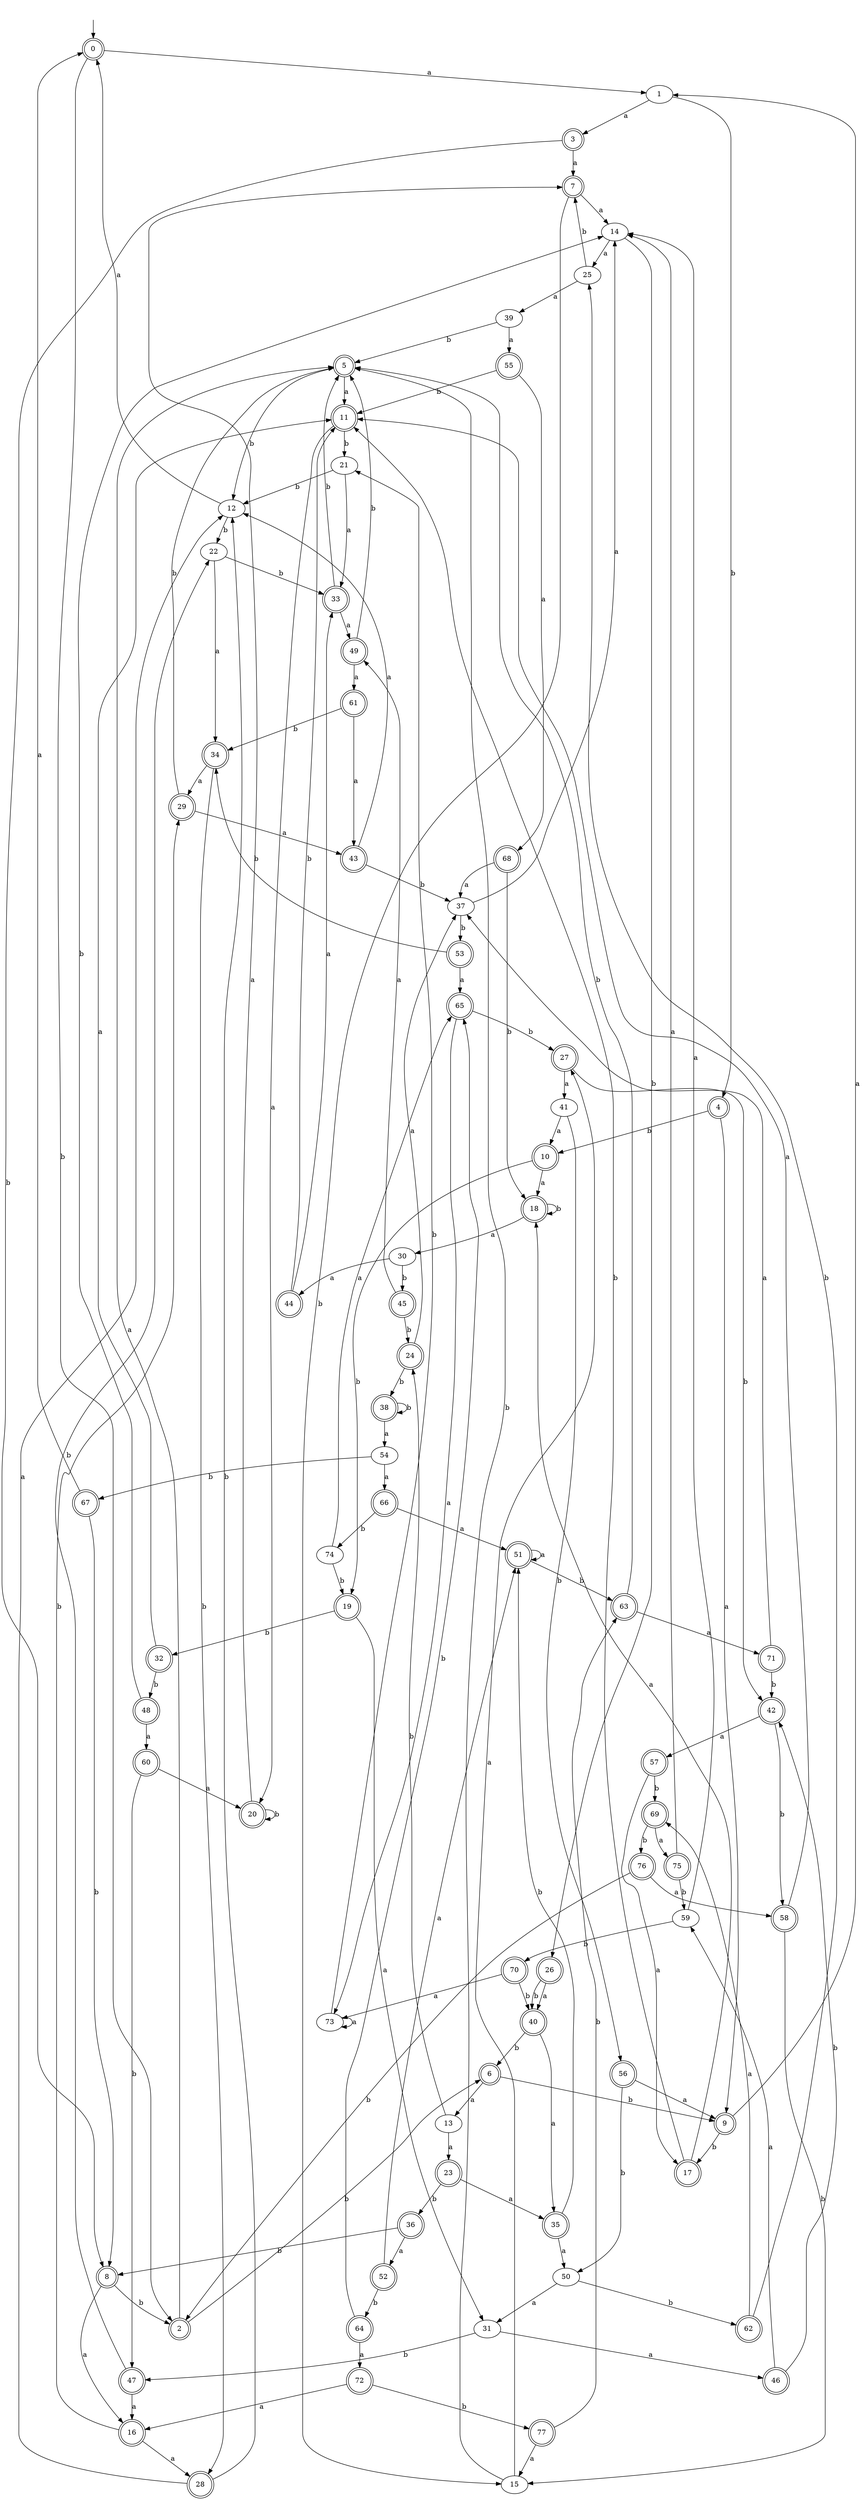 digraph RandomDFA {
  __start0 [label="", shape=none];
  __start0 -> 0 [label=""];
  0 [shape=circle] [shape=doublecircle]
  0 -> 1 [label="a"]
  0 -> 2 [label="b"]
  1
  1 -> 3 [label="a"]
  1 -> 4 [label="b"]
  2 [shape=doublecircle]
  2 -> 5 [label="a"]
  2 -> 6 [label="b"]
  3 [shape=doublecircle]
  3 -> 7 [label="a"]
  3 -> 8 [label="b"]
  4 [shape=doublecircle]
  4 -> 9 [label="a"]
  4 -> 10 [label="b"]
  5 [shape=doublecircle]
  5 -> 11 [label="a"]
  5 -> 12 [label="b"]
  6 [shape=doublecircle]
  6 -> 13 [label="a"]
  6 -> 9 [label="b"]
  7 [shape=doublecircle]
  7 -> 14 [label="a"]
  7 -> 15 [label="b"]
  8 [shape=doublecircle]
  8 -> 16 [label="a"]
  8 -> 2 [label="b"]
  9 [shape=doublecircle]
  9 -> 1 [label="a"]
  9 -> 17 [label="b"]
  10 [shape=doublecircle]
  10 -> 18 [label="a"]
  10 -> 19 [label="b"]
  11 [shape=doublecircle]
  11 -> 20 [label="a"]
  11 -> 21 [label="b"]
  12
  12 -> 0 [label="a"]
  12 -> 22 [label="b"]
  13
  13 -> 23 [label="a"]
  13 -> 24 [label="b"]
  14
  14 -> 25 [label="a"]
  14 -> 26 [label="b"]
  15
  15 -> 27 [label="a"]
  15 -> 5 [label="b"]
  16 [shape=doublecircle]
  16 -> 28 [label="a"]
  16 -> 29 [label="b"]
  17 [shape=doublecircle]
  17 -> 18 [label="a"]
  17 -> 11 [label="b"]
  18 [shape=doublecircle]
  18 -> 30 [label="a"]
  18 -> 18 [label="b"]
  19 [shape=doublecircle]
  19 -> 31 [label="a"]
  19 -> 32 [label="b"]
  20 [shape=doublecircle]
  20 -> 7 [label="a"]
  20 -> 20 [label="b"]
  21
  21 -> 33 [label="a"]
  21 -> 12 [label="b"]
  22
  22 -> 34 [label="a"]
  22 -> 33 [label="b"]
  23 [shape=doublecircle]
  23 -> 35 [label="a"]
  23 -> 36 [label="b"]
  24 [shape=doublecircle]
  24 -> 37 [label="a"]
  24 -> 38 [label="b"]
  25
  25 -> 39 [label="a"]
  25 -> 7 [label="b"]
  26 [shape=doublecircle]
  26 -> 40 [label="a"]
  26 -> 40 [label="b"]
  27 [shape=doublecircle]
  27 -> 41 [label="a"]
  27 -> 42 [label="b"]
  28 [shape=doublecircle]
  28 -> 12 [label="a"]
  28 -> 12 [label="b"]
  29 [shape=doublecircle]
  29 -> 43 [label="a"]
  29 -> 5 [label="b"]
  30
  30 -> 44 [label="a"]
  30 -> 45 [label="b"]
  31
  31 -> 46 [label="a"]
  31 -> 47 [label="b"]
  32 [shape=doublecircle]
  32 -> 11 [label="a"]
  32 -> 48 [label="b"]
  33 [shape=doublecircle]
  33 -> 49 [label="a"]
  33 -> 5 [label="b"]
  34 [shape=doublecircle]
  34 -> 29 [label="a"]
  34 -> 28 [label="b"]
  35 [shape=doublecircle]
  35 -> 50 [label="a"]
  35 -> 51 [label="b"]
  36 [shape=doublecircle]
  36 -> 52 [label="a"]
  36 -> 8 [label="b"]
  37
  37 -> 14 [label="a"]
  37 -> 53 [label="b"]
  38 [shape=doublecircle]
  38 -> 54 [label="a"]
  38 -> 38 [label="b"]
  39
  39 -> 55 [label="a"]
  39 -> 5 [label="b"]
  40 [shape=doublecircle]
  40 -> 35 [label="a"]
  40 -> 6 [label="b"]
  41
  41 -> 10 [label="a"]
  41 -> 56 [label="b"]
  42 [shape=doublecircle]
  42 -> 57 [label="a"]
  42 -> 58 [label="b"]
  43 [shape=doublecircle]
  43 -> 12 [label="a"]
  43 -> 37 [label="b"]
  44 [shape=doublecircle]
  44 -> 33 [label="a"]
  44 -> 11 [label="b"]
  45 [shape=doublecircle]
  45 -> 49 [label="a"]
  45 -> 24 [label="b"]
  46 [shape=doublecircle]
  46 -> 59 [label="a"]
  46 -> 42 [label="b"]
  47 [shape=doublecircle]
  47 -> 16 [label="a"]
  47 -> 22 [label="b"]
  48 [shape=doublecircle]
  48 -> 60 [label="a"]
  48 -> 14 [label="b"]
  49 [shape=doublecircle]
  49 -> 61 [label="a"]
  49 -> 5 [label="b"]
  50
  50 -> 31 [label="a"]
  50 -> 62 [label="b"]
  51 [shape=doublecircle]
  51 -> 51 [label="a"]
  51 -> 63 [label="b"]
  52 [shape=doublecircle]
  52 -> 51 [label="a"]
  52 -> 64 [label="b"]
  53 [shape=doublecircle]
  53 -> 65 [label="a"]
  53 -> 34 [label="b"]
  54
  54 -> 66 [label="a"]
  54 -> 67 [label="b"]
  55 [shape=doublecircle]
  55 -> 68 [label="a"]
  55 -> 11 [label="b"]
  56 [shape=doublecircle]
  56 -> 9 [label="a"]
  56 -> 50 [label="b"]
  57 [shape=doublecircle]
  57 -> 17 [label="a"]
  57 -> 69 [label="b"]
  58 [shape=doublecircle]
  58 -> 11 [label="a"]
  58 -> 15 [label="b"]
  59
  59 -> 14 [label="a"]
  59 -> 70 [label="b"]
  60 [shape=doublecircle]
  60 -> 20 [label="a"]
  60 -> 47 [label="b"]
  61 [shape=doublecircle]
  61 -> 43 [label="a"]
  61 -> 34 [label="b"]
  62 [shape=doublecircle]
  62 -> 69 [label="a"]
  62 -> 25 [label="b"]
  63 [shape=doublecircle]
  63 -> 71 [label="a"]
  63 -> 5 [label="b"]
  64 [shape=doublecircle]
  64 -> 72 [label="a"]
  64 -> 65 [label="b"]
  65 [shape=doublecircle]
  65 -> 73 [label="a"]
  65 -> 27 [label="b"]
  66 [shape=doublecircle]
  66 -> 51 [label="a"]
  66 -> 74 [label="b"]
  67 [shape=doublecircle]
  67 -> 0 [label="a"]
  67 -> 8 [label="b"]
  68 [shape=doublecircle]
  68 -> 37 [label="a"]
  68 -> 18 [label="b"]
  69 [shape=doublecircle]
  69 -> 75 [label="a"]
  69 -> 76 [label="b"]
  70 [shape=doublecircle]
  70 -> 73 [label="a"]
  70 -> 40 [label="b"]
  71 [shape=doublecircle]
  71 -> 37 [label="a"]
  71 -> 42 [label="b"]
  72 [shape=doublecircle]
  72 -> 16 [label="a"]
  72 -> 77 [label="b"]
  73
  73 -> 73 [label="a"]
  73 -> 21 [label="b"]
  74
  74 -> 65 [label="a"]
  74 -> 19 [label="b"]
  75 [shape=doublecircle]
  75 -> 14 [label="a"]
  75 -> 59 [label="b"]
  76 [shape=doublecircle]
  76 -> 58 [label="a"]
  76 -> 2 [label="b"]
  77 [shape=doublecircle]
  77 -> 15 [label="a"]
  77 -> 63 [label="b"]
}
